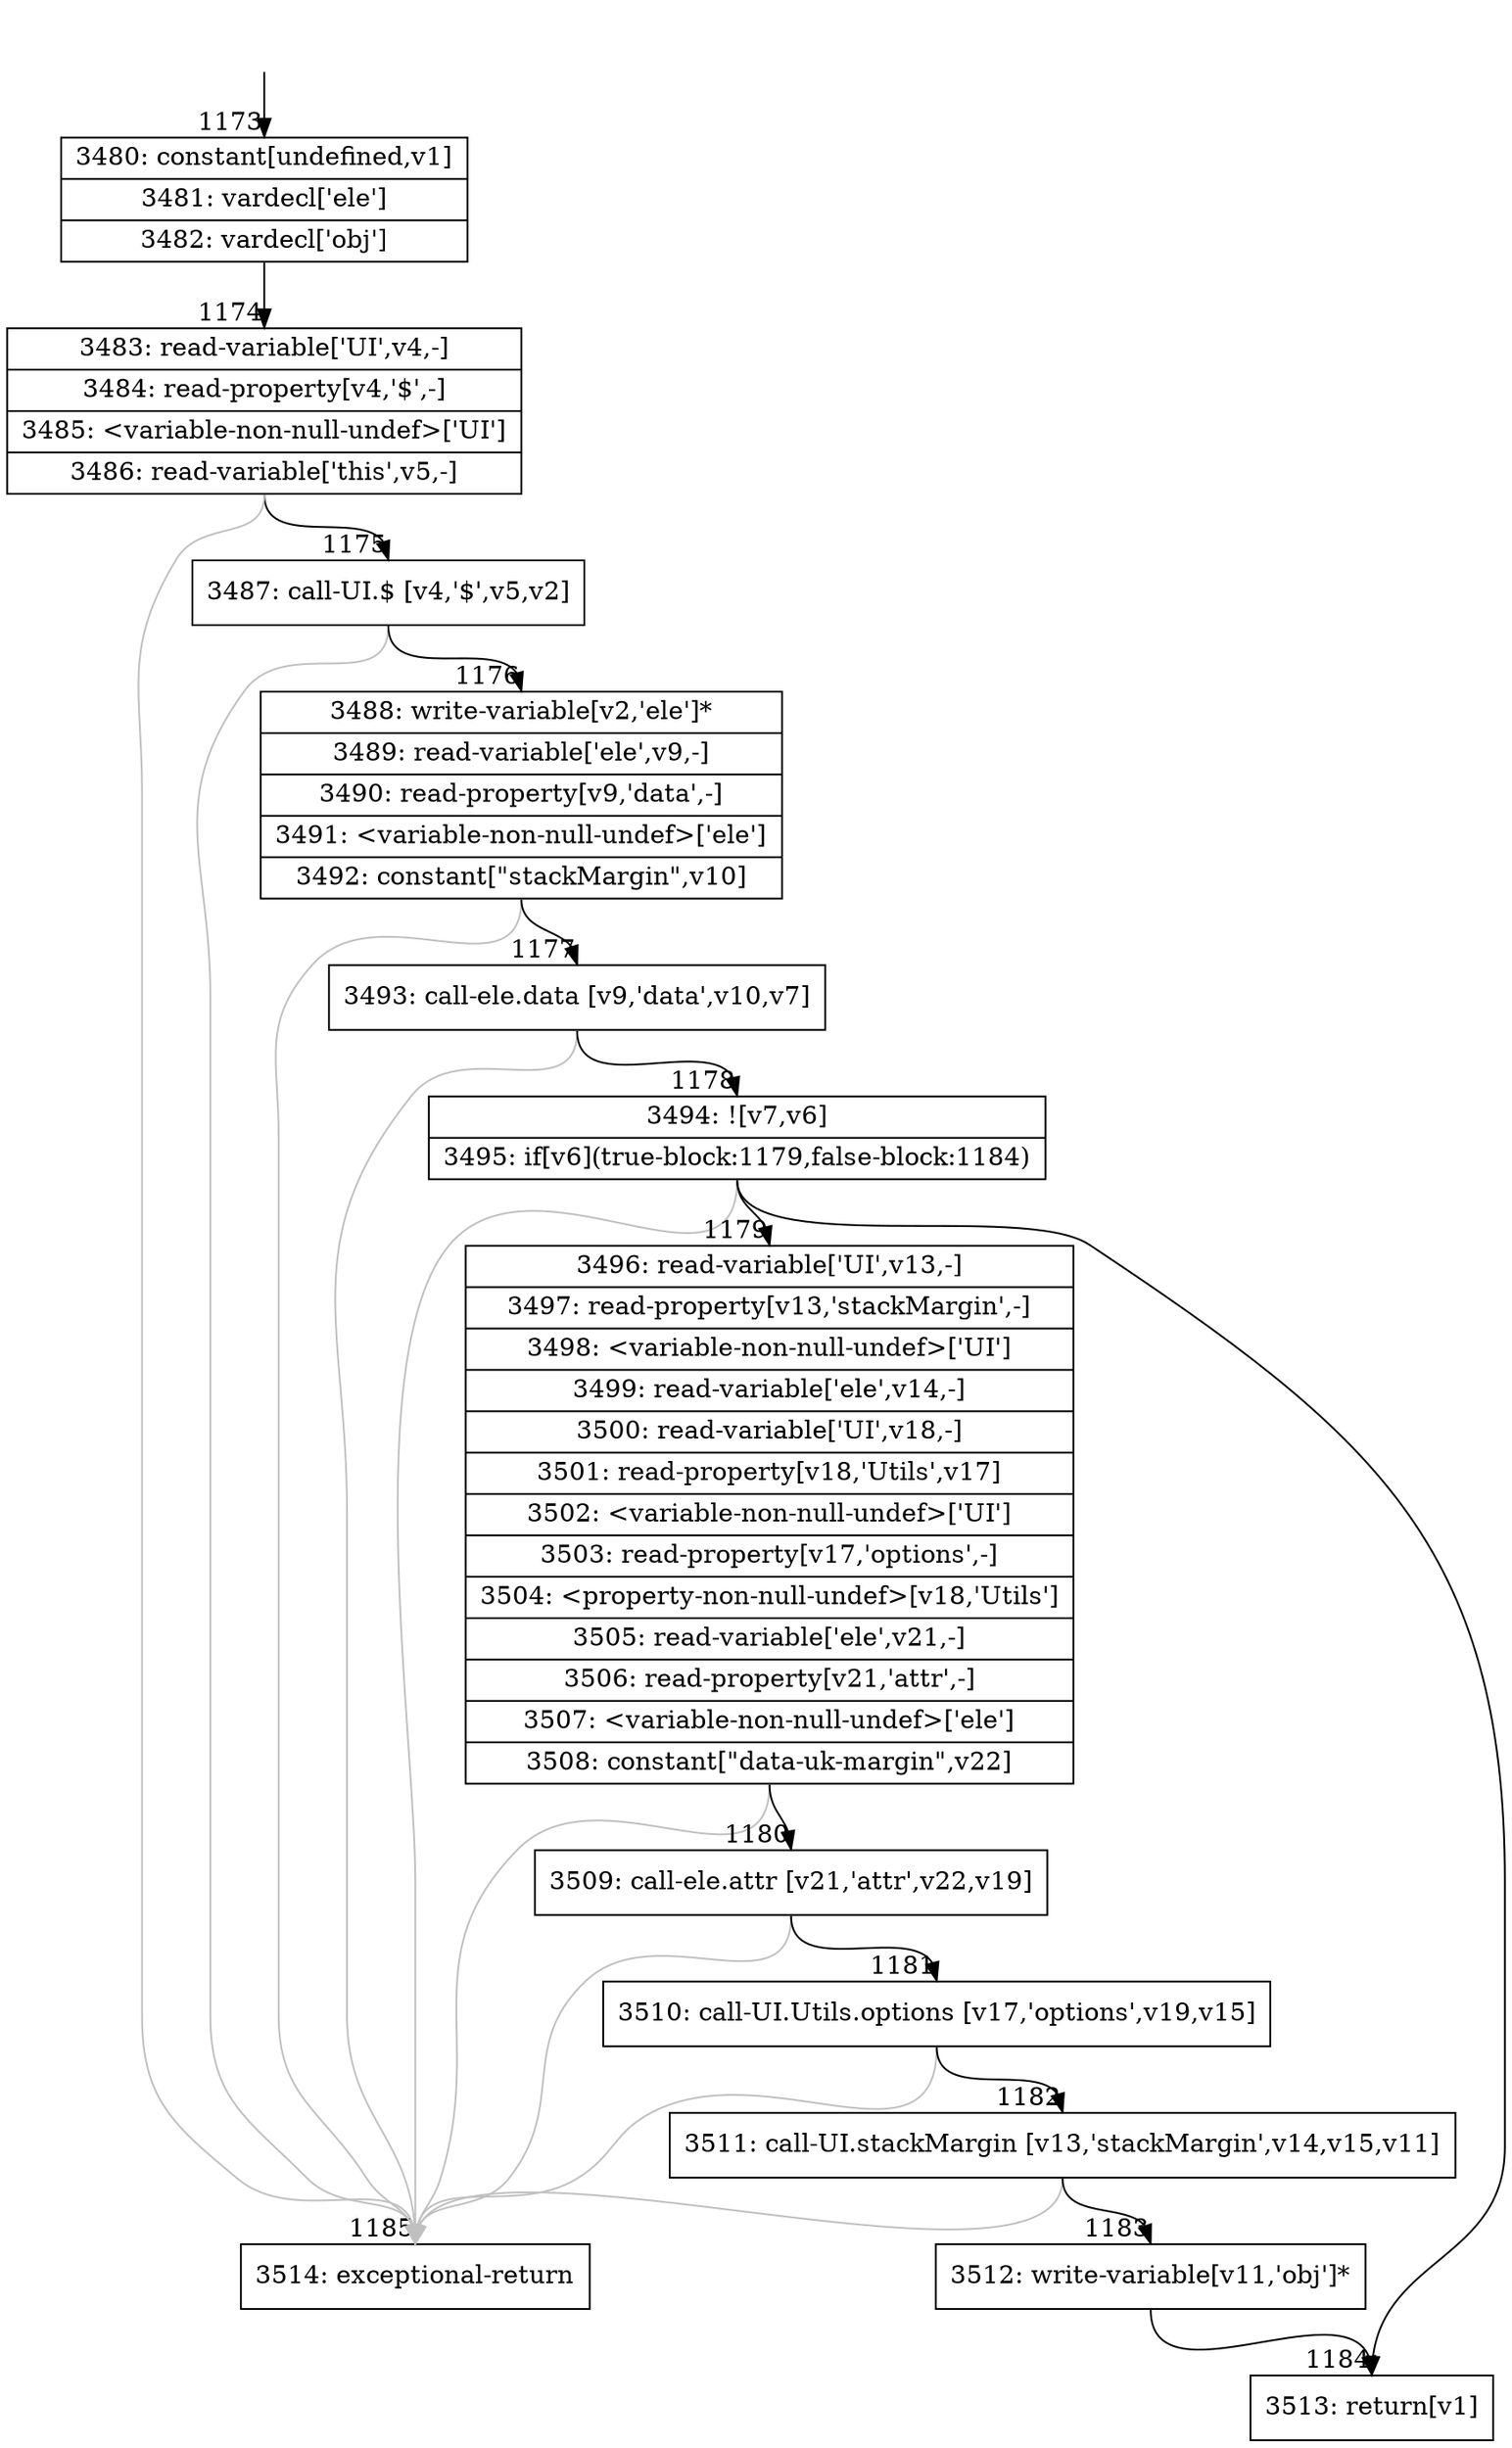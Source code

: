 digraph {
rankdir="TD"
BB_entry93[shape=none,label=""];
BB_entry93 -> BB1173 [tailport=s, headport=n, headlabel="    1173"]
BB1173 [shape=record label="{3480: constant[undefined,v1]|3481: vardecl['ele']|3482: vardecl['obj']}" ] 
BB1173 -> BB1174 [tailport=s, headport=n, headlabel="      1174"]
BB1174 [shape=record label="{3483: read-variable['UI',v4,-]|3484: read-property[v4,'$',-]|3485: \<variable-non-null-undef\>['UI']|3486: read-variable['this',v5,-]}" ] 
BB1174 -> BB1175 [tailport=s, headport=n, headlabel="      1175"]
BB1174 -> BB1185 [tailport=s, headport=n, color=gray, headlabel="      1185"]
BB1175 [shape=record label="{3487: call-UI.$ [v4,'$',v5,v2]}" ] 
BB1175 -> BB1176 [tailport=s, headport=n, headlabel="      1176"]
BB1175 -> BB1185 [tailport=s, headport=n, color=gray]
BB1176 [shape=record label="{3488: write-variable[v2,'ele']*|3489: read-variable['ele',v9,-]|3490: read-property[v9,'data',-]|3491: \<variable-non-null-undef\>['ele']|3492: constant[\"stackMargin\",v10]}" ] 
BB1176 -> BB1177 [tailport=s, headport=n, headlabel="      1177"]
BB1176 -> BB1185 [tailport=s, headport=n, color=gray]
BB1177 [shape=record label="{3493: call-ele.data [v9,'data',v10,v7]}" ] 
BB1177 -> BB1178 [tailport=s, headport=n, headlabel="      1178"]
BB1177 -> BB1185 [tailport=s, headport=n, color=gray]
BB1178 [shape=record label="{3494: ![v7,v6]|3495: if[v6](true-block:1179,false-block:1184)}" ] 
BB1178 -> BB1179 [tailport=s, headport=n, headlabel="      1179"]
BB1178 -> BB1184 [tailport=s, headport=n, headlabel="      1184"]
BB1178 -> BB1185 [tailport=s, headport=n, color=gray]
BB1179 [shape=record label="{3496: read-variable['UI',v13,-]|3497: read-property[v13,'stackMargin',-]|3498: \<variable-non-null-undef\>['UI']|3499: read-variable['ele',v14,-]|3500: read-variable['UI',v18,-]|3501: read-property[v18,'Utils',v17]|3502: \<variable-non-null-undef\>['UI']|3503: read-property[v17,'options',-]|3504: \<property-non-null-undef\>[v18,'Utils']|3505: read-variable['ele',v21,-]|3506: read-property[v21,'attr',-]|3507: \<variable-non-null-undef\>['ele']|3508: constant[\"data-uk-margin\",v22]}" ] 
BB1179 -> BB1180 [tailport=s, headport=n, headlabel="      1180"]
BB1179 -> BB1185 [tailport=s, headport=n, color=gray]
BB1180 [shape=record label="{3509: call-ele.attr [v21,'attr',v22,v19]}" ] 
BB1180 -> BB1181 [tailport=s, headport=n, headlabel="      1181"]
BB1180 -> BB1185 [tailport=s, headport=n, color=gray]
BB1181 [shape=record label="{3510: call-UI.Utils.options [v17,'options',v19,v15]}" ] 
BB1181 -> BB1182 [tailport=s, headport=n, headlabel="      1182"]
BB1181 -> BB1185 [tailport=s, headport=n, color=gray]
BB1182 [shape=record label="{3511: call-UI.stackMargin [v13,'stackMargin',v14,v15,v11]}" ] 
BB1182 -> BB1183 [tailport=s, headport=n, headlabel="      1183"]
BB1182 -> BB1185 [tailport=s, headport=n, color=gray]
BB1183 [shape=record label="{3512: write-variable[v11,'obj']*}" ] 
BB1183 -> BB1184 [tailport=s, headport=n]
BB1184 [shape=record label="{3513: return[v1]}" ] 
BB1185 [shape=record label="{3514: exceptional-return}" ] 
//#$~ 914
}
